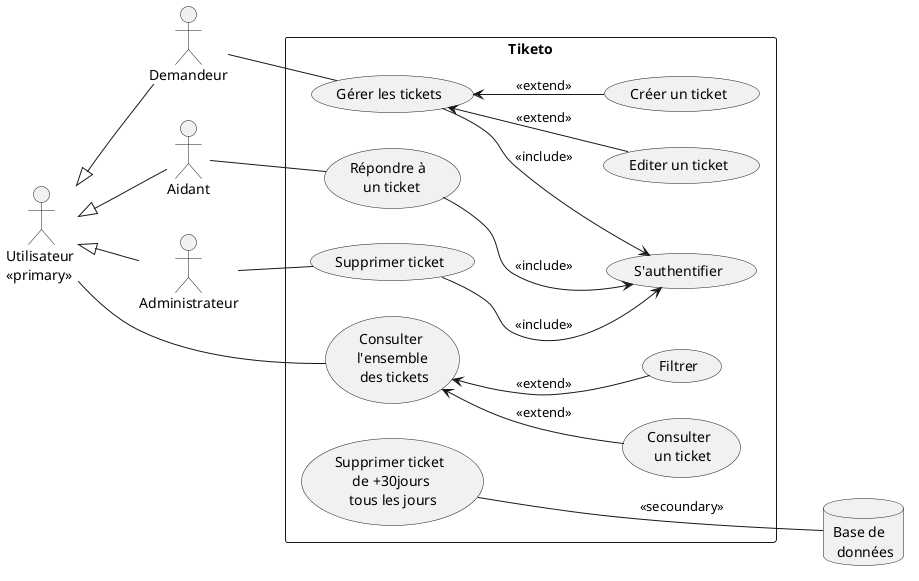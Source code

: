 @startuml
left to right direction
actor Utilisateur as "Utilisateur \n<<primary>>"
actor Aidant
actor Demandeur
actor Administrateur
database Serveur as "Base de \n données"

Utilisateur <|-- Aidant
Utilisateur <|-- Demandeur
Utilisateur <|-- Administrateur

rectangle "Tiketo" {
    usecase UC1 as "Consulter \n l'ensemble \n des tickets"
    usecase UC2 as "Consulter \n un ticket"
    usecase UC3 as "Filtrer"
    usecase UC4 as "Gérer les tickets"
    usecase UC5 as "Créer un ticket"
    usecase UC6 as "Editer un ticket"
    usecase UC7 as "Répondre à \n un ticket"
    usecase UC8 as "S'authentifier"
    usecase UC9 as "Supprimer ticket"
    usecase UC10 as "Supprimer ticket \n de +30jours \n tous les jours" 

    Utilisateur -- (UC1)
    UC1 <-- UC2 : <<extend>>
    UC1 <-- UC3 : <<extend>>

    Demandeur -- UC4
    UC4 --> UC8 : <<include>>
    UC4 <-- UC5 : <<extend>>
    UC4 <-- UC6 : <<extend>>

    Aidant -- UC7
    UC7 --> UC8 : <<include>>

    Administrateur -- UC9
    UC9 --> UC8 : <<include>>

    UC10 --- Serveur:<<secoundary>>
}
@enduml